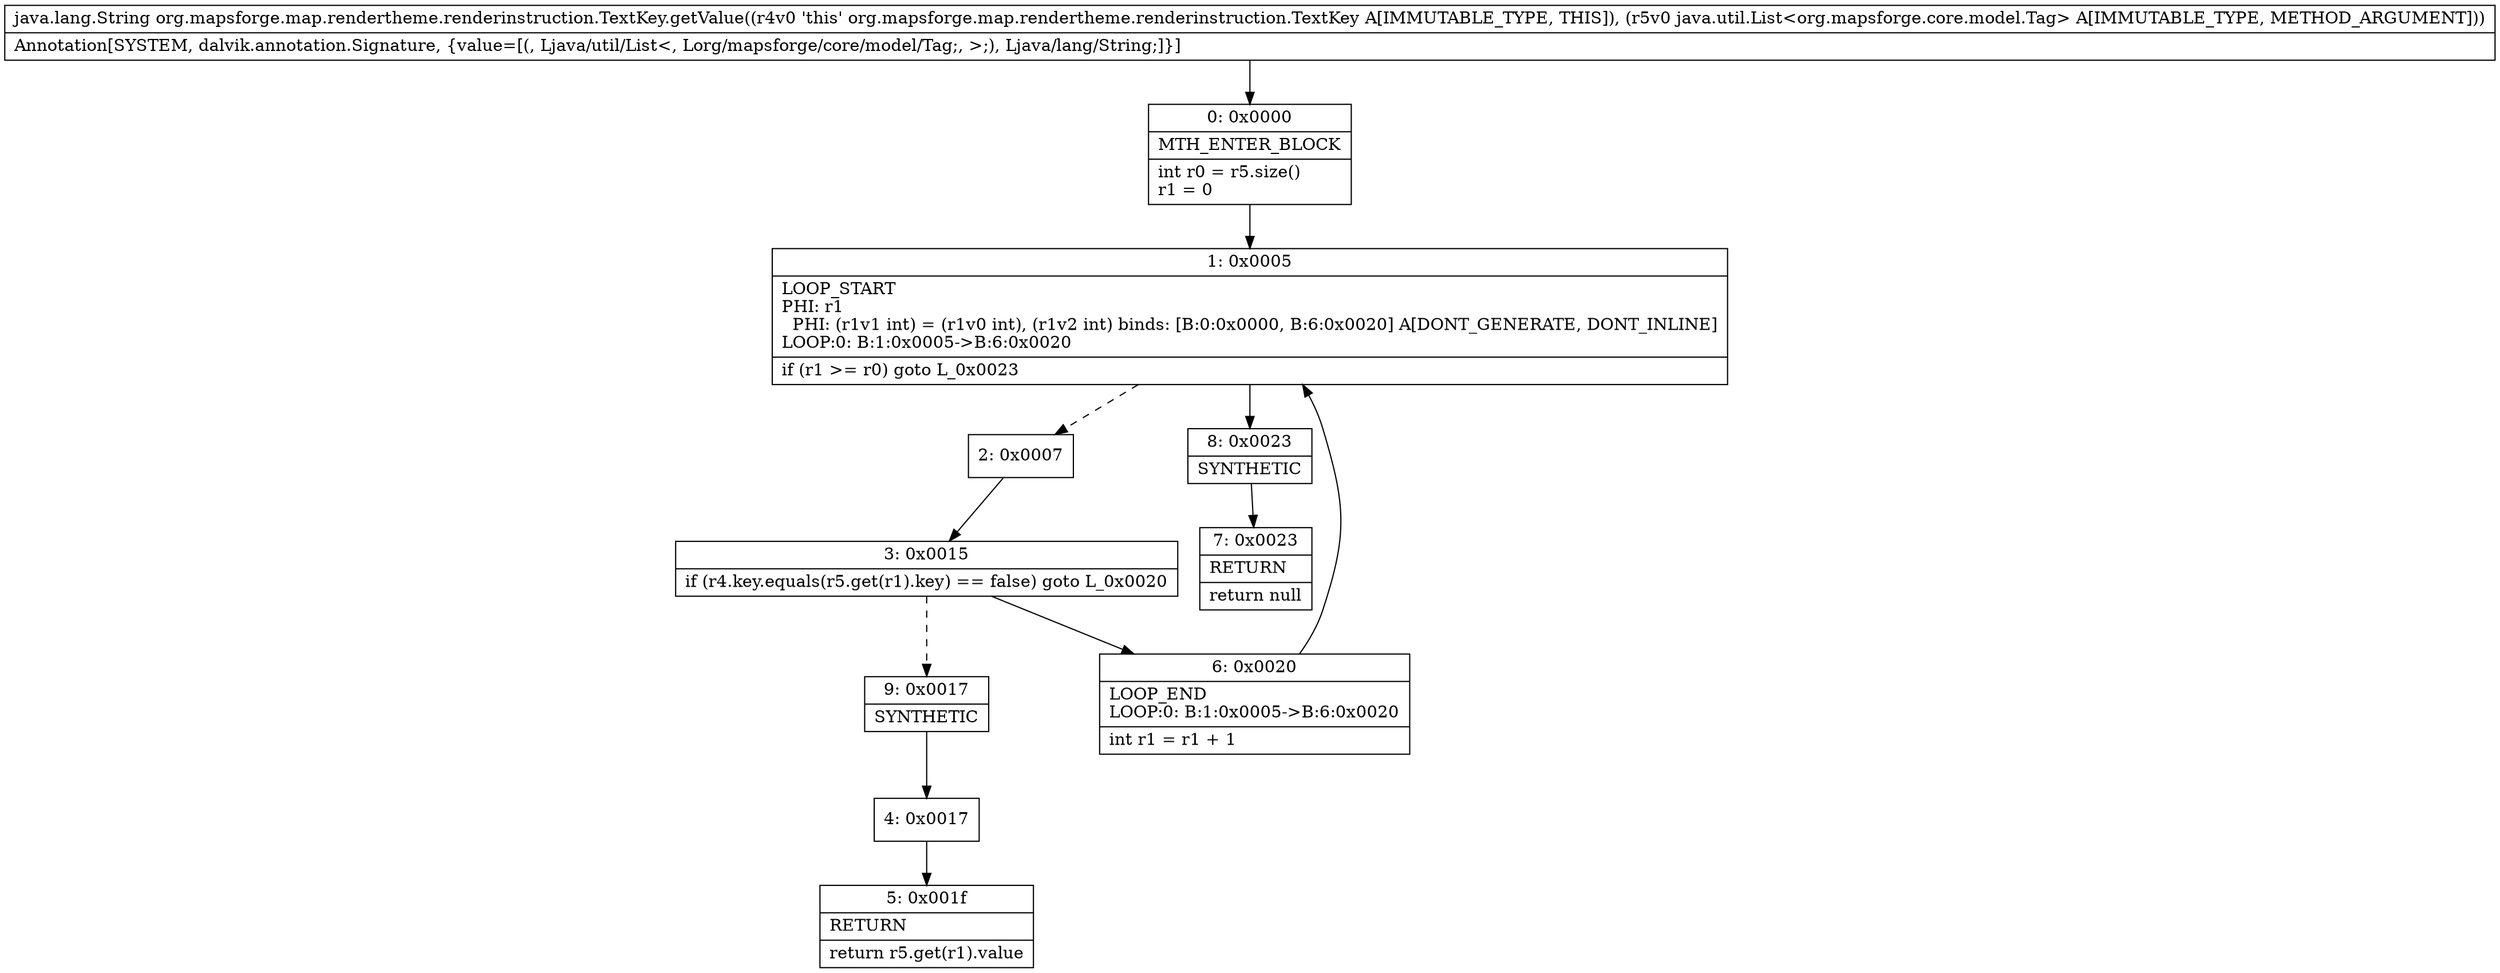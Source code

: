 digraph "CFG fororg.mapsforge.map.rendertheme.renderinstruction.TextKey.getValue(Ljava\/util\/List;)Ljava\/lang\/String;" {
Node_0 [shape=record,label="{0\:\ 0x0000|MTH_ENTER_BLOCK\l|int r0 = r5.size()\lr1 = 0\l}"];
Node_1 [shape=record,label="{1\:\ 0x0005|LOOP_START\lPHI: r1 \l  PHI: (r1v1 int) = (r1v0 int), (r1v2 int) binds: [B:0:0x0000, B:6:0x0020] A[DONT_GENERATE, DONT_INLINE]\lLOOP:0: B:1:0x0005\-\>B:6:0x0020\l|if (r1 \>= r0) goto L_0x0023\l}"];
Node_2 [shape=record,label="{2\:\ 0x0007}"];
Node_3 [shape=record,label="{3\:\ 0x0015|if (r4.key.equals(r5.get(r1).key) == false) goto L_0x0020\l}"];
Node_4 [shape=record,label="{4\:\ 0x0017}"];
Node_5 [shape=record,label="{5\:\ 0x001f|RETURN\l|return r5.get(r1).value\l}"];
Node_6 [shape=record,label="{6\:\ 0x0020|LOOP_END\lLOOP:0: B:1:0x0005\-\>B:6:0x0020\l|int r1 = r1 + 1\l}"];
Node_7 [shape=record,label="{7\:\ 0x0023|RETURN\l|return null\l}"];
Node_8 [shape=record,label="{8\:\ 0x0023|SYNTHETIC\l}"];
Node_9 [shape=record,label="{9\:\ 0x0017|SYNTHETIC\l}"];
MethodNode[shape=record,label="{java.lang.String org.mapsforge.map.rendertheme.renderinstruction.TextKey.getValue((r4v0 'this' org.mapsforge.map.rendertheme.renderinstruction.TextKey A[IMMUTABLE_TYPE, THIS]), (r5v0 java.util.List\<org.mapsforge.core.model.Tag\> A[IMMUTABLE_TYPE, METHOD_ARGUMENT]))  | Annotation[SYSTEM, dalvik.annotation.Signature, \{value=[(, Ljava\/util\/List\<, Lorg\/mapsforge\/core\/model\/Tag;, \>;), Ljava\/lang\/String;]\}]\l}"];
MethodNode -> Node_0;
Node_0 -> Node_1;
Node_1 -> Node_2[style=dashed];
Node_1 -> Node_8;
Node_2 -> Node_3;
Node_3 -> Node_6;
Node_3 -> Node_9[style=dashed];
Node_4 -> Node_5;
Node_6 -> Node_1;
Node_8 -> Node_7;
Node_9 -> Node_4;
}

